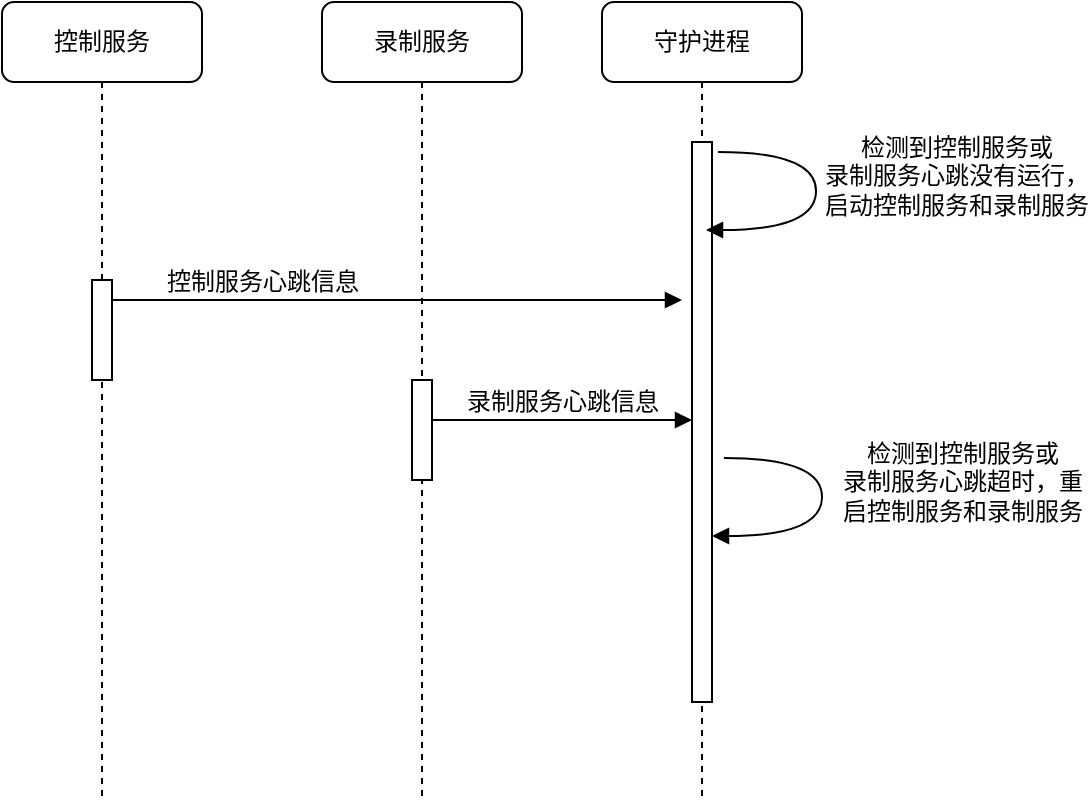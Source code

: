 <mxfile version="10.7.1" type="github"><diagram name="Page-1" id="13e1069c-82ec-6db2-03f1-153e76fe0fe0"><mxGraphModel dx="1038" dy="542" grid="1" gridSize="10" guides="1" tooltips="1" connect="1" arrows="1" fold="1" page="1" pageScale="1" pageWidth="1100" pageHeight="850" background="#ffffff" math="0" shadow="0"><root><mxCell id="0"/><mxCell id="1" parent="0"/><mxCell id="7baba1c4bc27f4b0-2" value="控制服务" style="shape=umlLifeline;perimeter=lifelinePerimeter;whiteSpace=wrap;html=1;container=1;collapsible=0;recursiveResize=0;outlineConnect=0;rounded=1;shadow=0;comic=0;labelBackgroundColor=none;strokeColor=#000000;strokeWidth=1;fillColor=#FFFFFF;fontFamily=Verdana;fontSize=12;fontColor=#000000;align=center;" parent="1" vertex="1"><mxGeometry x="240" y="80" width="100" height="400" as="geometry"/></mxCell><mxCell id="7baba1c4bc27f4b0-10" value="" style="html=1;points=[];perimeter=orthogonalPerimeter;rounded=0;shadow=0;comic=0;labelBackgroundColor=none;strokeColor=#000000;strokeWidth=1;fillColor=#FFFFFF;fontFamily=Verdana;fontSize=12;fontColor=#000000;align=center;" parent="7baba1c4bc27f4b0-2" vertex="1"><mxGeometry x="45" y="139" width="10" height="50" as="geometry"/></mxCell><mxCell id="7baba1c4bc27f4b0-3" value="录制服务" style="shape=umlLifeline;perimeter=lifelinePerimeter;whiteSpace=wrap;html=1;container=1;collapsible=0;recursiveResize=0;outlineConnect=0;rounded=1;shadow=0;comic=0;labelBackgroundColor=none;strokeColor=#000000;strokeWidth=1;fillColor=#FFFFFF;fontFamily=Verdana;fontSize=12;fontColor=#000000;align=center;" parent="1" vertex="1"><mxGeometry x="400" y="80" width="100" height="400" as="geometry"/></mxCell><mxCell id="7baba1c4bc27f4b0-13" value="" style="html=1;points=[];perimeter=orthogonalPerimeter;rounded=0;shadow=0;comic=0;labelBackgroundColor=none;strokeColor=#000000;strokeWidth=1;fillColor=#FFFFFF;fontFamily=Verdana;fontSize=12;fontColor=#000000;align=center;" parent="7baba1c4bc27f4b0-3" vertex="1"><mxGeometry x="45" y="189" width="10" height="50" as="geometry"/></mxCell><mxCell id="7baba1c4bc27f4b0-4" value="守护进程" style="shape=umlLifeline;perimeter=lifelinePerimeter;whiteSpace=wrap;html=1;container=1;collapsible=0;recursiveResize=0;outlineConnect=0;rounded=1;shadow=0;comic=0;labelBackgroundColor=none;strokeColor=#000000;strokeWidth=1;fillColor=#FFFFFF;fontFamily=Verdana;fontSize=12;fontColor=#000000;align=center;" parent="1" vertex="1"><mxGeometry x="540" y="80" width="100" height="400" as="geometry"/></mxCell><mxCell id="7baba1c4bc27f4b0-16" value="" style="html=1;points=[];perimeter=orthogonalPerimeter;rounded=0;shadow=0;comic=0;labelBackgroundColor=none;strokeColor=#000000;strokeWidth=1;fillColor=#FFFFFF;fontFamily=Verdana;fontSize=12;fontColor=#000000;align=center;" parent="1" vertex="1"><mxGeometry x="585" y="150" width="10" height="280" as="geometry"/></mxCell><mxCell id="7baba1c4bc27f4b0-17" value="录制服务心跳信息" style="html=1;verticalAlign=bottom;endArrow=block;labelBackgroundColor=none;fontFamily=Verdana;fontSize=12;edgeStyle=elbowEdgeStyle;elbow=vertical;" parent="1" source="7baba1c4bc27f4b0-13" target="7baba1c4bc27f4b0-16" edge="1"><mxGeometry relative="1" as="geometry"><mxPoint x="510" y="289" as="sourcePoint"/><Array as="points"><mxPoint x="460" y="289"/></Array></mxGeometry></mxCell><mxCell id="7baba1c4bc27f4b0-36" value="&lt;div&gt;检测到控制服务或&lt;/div&gt;&lt;div&gt;录制服务心跳超时，重&lt;/div&gt;&lt;div&gt;启控制服务和录制服务&lt;br&gt;&lt;/div&gt;" style="html=1;verticalAlign=bottom;endArrow=block;labelBackgroundColor=none;fontFamily=Verdana;fontSize=12;elbow=vertical;edgeStyle=orthogonalEdgeStyle;curved=1;exitX=1.066;exitY=0.713;exitPerimeter=0;" parent="1" edge="1"><mxGeometry x="0.231" y="-70" relative="1" as="geometry"><mxPoint x="601" y="308" as="sourcePoint"/><mxPoint x="595" y="347" as="targetPoint"/><Array as="points"><mxPoint x="650" y="308"/><mxPoint x="650" y="347"/></Array><mxPoint x="70" y="67" as="offset"/></mxGeometry></mxCell><mxCell id="_kmBk0rGaJbUbAtLjc_C-1" value="控制服务心跳信息" style="html=1;verticalAlign=bottom;endArrow=block;labelBackgroundColor=none;fontFamily=Verdana;fontSize=12;edgeStyle=elbowEdgeStyle;elbow=vertical;" edge="1" parent="1"><mxGeometry x="-0.474" relative="1" as="geometry"><mxPoint x="295" y="229" as="sourcePoint"/><Array as="points"><mxPoint x="300" y="229"/></Array><mxPoint x="580" y="229" as="targetPoint"/><mxPoint as="offset"/></mxGeometry></mxCell><mxCell id="_kmBk0rGaJbUbAtLjc_C-2" value="&lt;div&gt;检测到控制服务或&lt;/div&gt;&lt;div&gt;录制服务心跳没有运行，&lt;/div&gt;&lt;div&gt;启动控制服务和录制服务&lt;br&gt;&lt;/div&gt;" style="html=1;verticalAlign=bottom;endArrow=block;labelBackgroundColor=none;fontFamily=Verdana;fontSize=12;elbow=vertical;edgeStyle=orthogonalEdgeStyle;curved=1;exitX=1.066;exitY=0.713;exitPerimeter=0;" edge="1" parent="1"><mxGeometry x="0.231" y="-70" relative="1" as="geometry"><mxPoint x="598" y="155" as="sourcePoint"/><mxPoint x="592" y="194" as="targetPoint"/><Array as="points"><mxPoint x="647" y="155"/><mxPoint x="647" y="194"/></Array><mxPoint x="70" y="67" as="offset"/></mxGeometry></mxCell></root></mxGraphModel></diagram></mxfile>